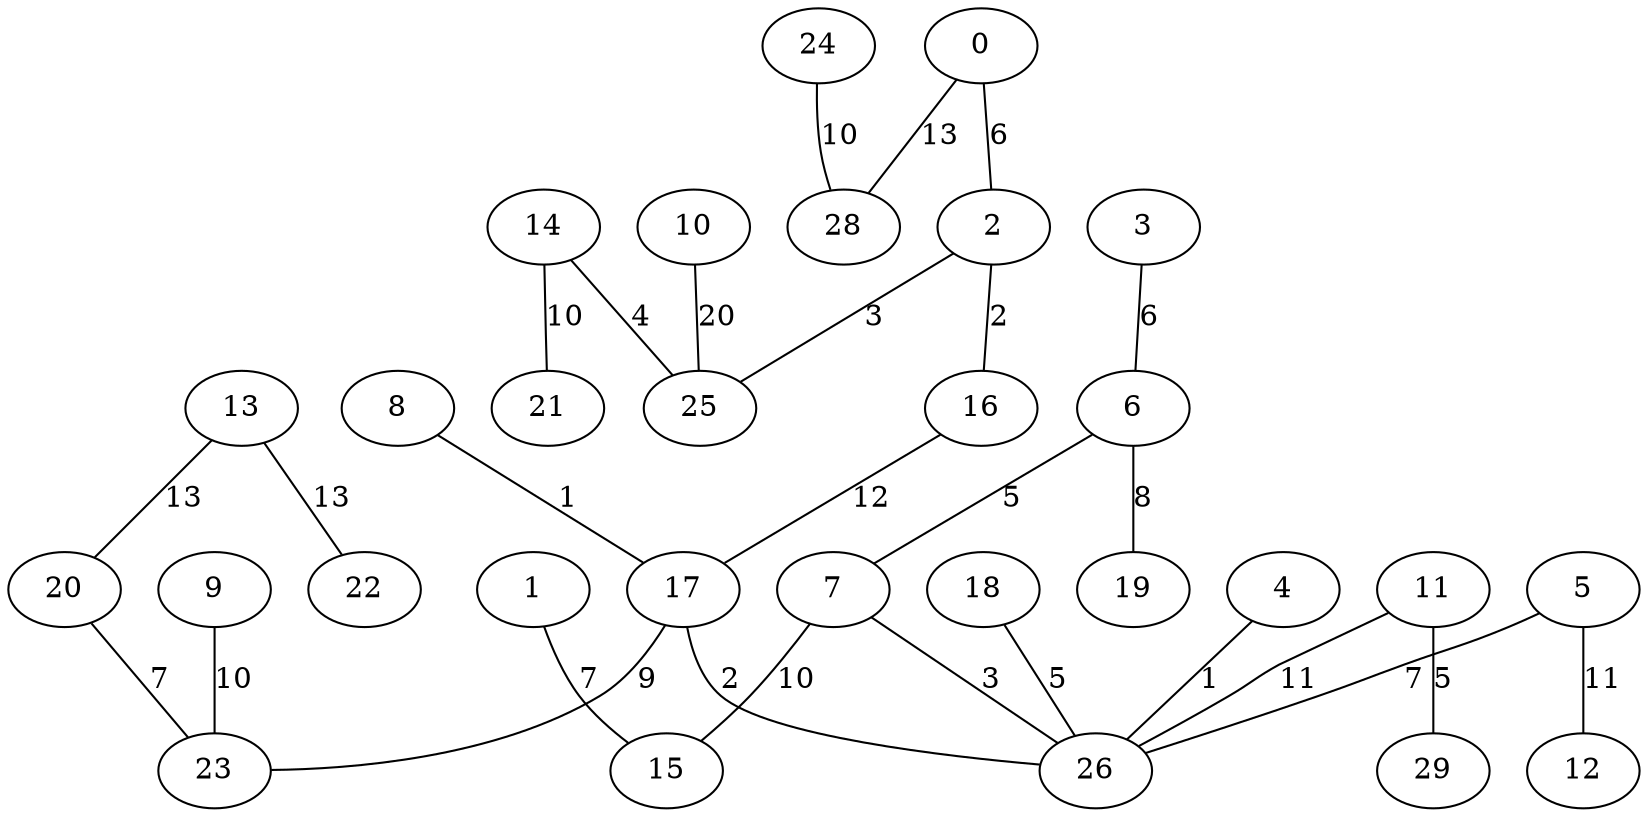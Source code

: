 graph G {
    "4" -- "26" [label="1"];
    "8" -- "17" [label="1"];
    "2" -- "16" [label="2"];
    "17" -- "26" [label="2"];
    "7" -- "26" [label="3"];
    "2" -- "25" [label="3"];
    "14" -- "25" [label="4"];
    "6" -- "7" [label="5"];
    "18" -- "26" [label="5"];
    "11" -- "29" [label="5"];
    "3" -- "6" [label="6"];
    "0" -- "2" [label="6"];
    "20" -- "23" [label="7"];
    "1" -- "15" [label="7"];
    "5" -- "26" [label="7"];
    "6" -- "19" [label="8"];
    "17" -- "23" [label="9"];
    "7" -- "15" [label="10"];
    "9" -- "23" [label="10"];
    "14" -- "21" [label="10"];
    "24" -- "28" [label="10"];
    "5" -- "12" [label="11"];
    "11" -- "26" [label="11"];
    "16" -- "17" [label="12"];
    "13" -- "20" [label="13"];
    "0" -- "28" [label="13"];
    "13" -- "22" [label="13"];
    "10" -- "25" [label="20"];
}
